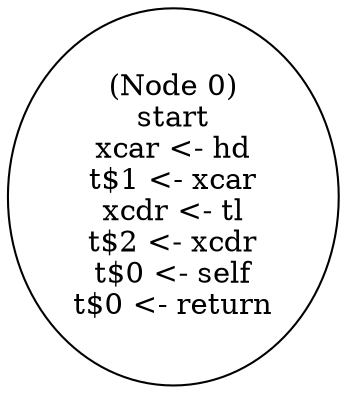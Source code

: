 digraph init_pre {
  n0 [label="(Node 0)\nstart\nxcar <- hd\nt$1 <- xcar\nxcdr <- tl\nt$2 <- xcdr\nt$0 <- self\nt$0 <- return\n"];
}

